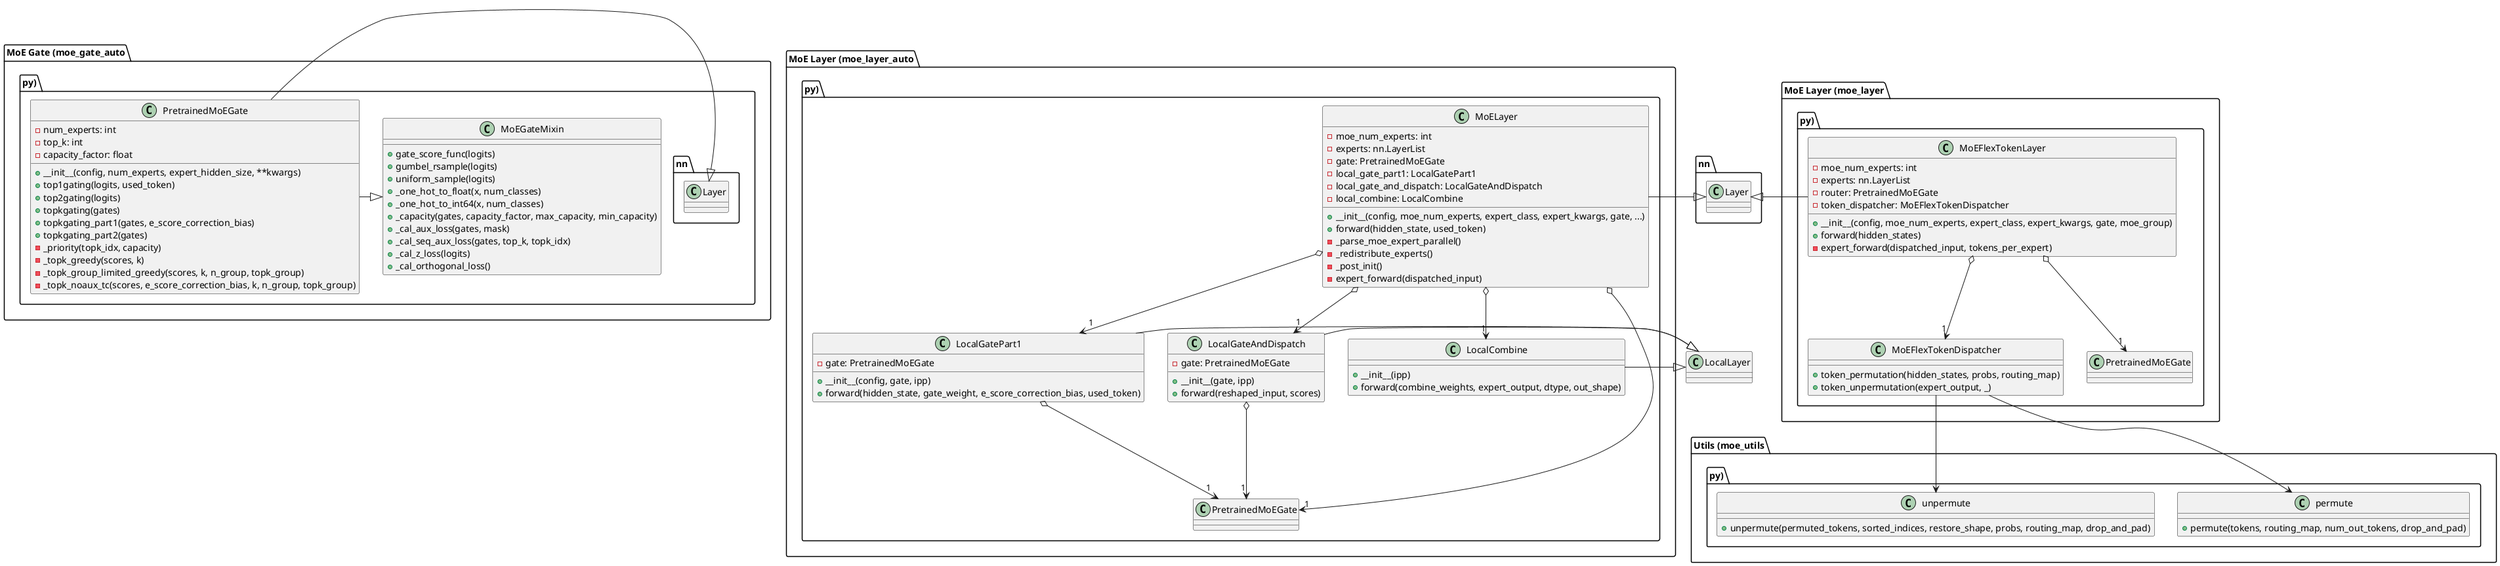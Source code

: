 @startuml
package "MoE Layer (moe_layer_auto.py)" {
  class MoELayer {
    - moe_num_experts: int
    - experts: nn.LayerList
    - gate: PretrainedMoEGate
    - local_gate_part1: LocalGatePart1
    - local_gate_and_dispatch: LocalGateAndDispatch
    - local_combine: LocalCombine
    + __init__(config, moe_num_experts, expert_class, expert_kwargs, gate, ...)
    + forward(hidden_state, used_token)
    - _parse_moe_expert_parallel()
    - _redistribute_experts()
    - _post_init()
    - expert_forward(dispatched_input)
  }

  class LocalGatePart1 {
    - gate: PretrainedMoEGate
    + __init__(config, gate, ipp)
    + forward(hidden_state, gate_weight, e_score_correction_bias, used_token)
  }

  class LocalGateAndDispatch {
    - gate: PretrainedMoEGate
    + __init__(gate, ipp)
    + forward(reshaped_input, scores)
  }

  class LocalCombine {
    + __init__(ipp)
    + forward(combine_weights, expert_output, dtype, out_shape)
  }

  MoELayer o--> "1" PretrainedMoEGate
  MoELayer o--> "1" LocalGatePart1
  MoELayer o--> "1" LocalGateAndDispatch
  MoELayer o--> "1" LocalCombine
  LocalGatePart1 o--> "1" PretrainedMoEGate
  LocalGateAndDispatch o--> "1" PretrainedMoEGate
}

package "MoE Gate (moe_gate_auto.py)" {
  class PretrainedMoEGate {
    - num_experts: int
    - top_k: int
    - capacity_factor: float
    + __init__(config, num_experts, expert_hidden_size, **kwargs)
    + top1gating(logits, used_token)
    + top2gating(logits)
    + topkgating(gates)
    + topkgating_part1(gates, e_score_correction_bias)
    + topkgating_part2(gates)
    - _priority(topk_idx, capacity)
    - _topk_greedy(scores, k)
    - _topk_group_limited_greedy(scores, k, n_group, topk_group)
    - _topk_noaux_tc(scores, e_score_correction_bias, k, n_group, topk_group)
  }

  class MoEGateMixin {
    + gate_score_func(logits)
    + gumbel_rsample(logits)
    + uniform_sample(logits)
    + _one_hot_to_float(x, num_classes)
    + _one_hot_to_int64(x, num_classes)
    + _capacity(gates, capacity_factor, max_capacity, min_capacity)
    + _cal_aux_loss(gates, mask)
    + _cal_seq_aux_loss(gates, top_k, topk_idx)
    + _cal_z_loss(logits)
    + _cal_orthogonal_loss()
  }

  PretrainedMoEGate -|> nn.Layer
  PretrainedMoEGate -|> MoEGateMixin
}

package "MoE Layer (moe_layer.py)" {
  class MoEFlexTokenLayer {
    - moe_num_experts: int
    - experts: nn.LayerList
    - router: PretrainedMoEGate
    - token_dispatcher: MoEFlexTokenDispatcher
    + __init__(config, moe_num_experts, expert_class, expert_kwargs, gate, moe_group)
    + forward(hidden_states)
    - expert_forward(dispatched_input, tokens_per_expert)
  }

  class MoEFlexTokenDispatcher {
    + token_permutation(hidden_states, probs, routing_map)
    + token_unpermutation(expert_output, _)
  }

  MoEFlexTokenLayer o--> "1" PretrainedMoEGate
  MoEFlexTokenLayer o--> "1" MoEFlexTokenDispatcher
}

package "Utils (moe_utils.py)" {
  class permute {
    + permute(tokens, routing_map, num_out_tokens, drop_and_pad)
  }

  class unpermute {
    + unpermute(permuted_tokens, sorted_indices, restore_shape, probs, routing_map, drop_and_pad)
  }

  MoEFlexTokenDispatcher --> permute
  MoEFlexTokenDispatcher --> unpermute
}

LocalGatePart1 -|> LocalLayer
LocalGateAndDispatch -|> LocalLayer
LocalCombine -|> LocalLayer
MoELayer -|> nn.Layer
MoEFlexTokenLayer -|> nn.Layer

@enduml